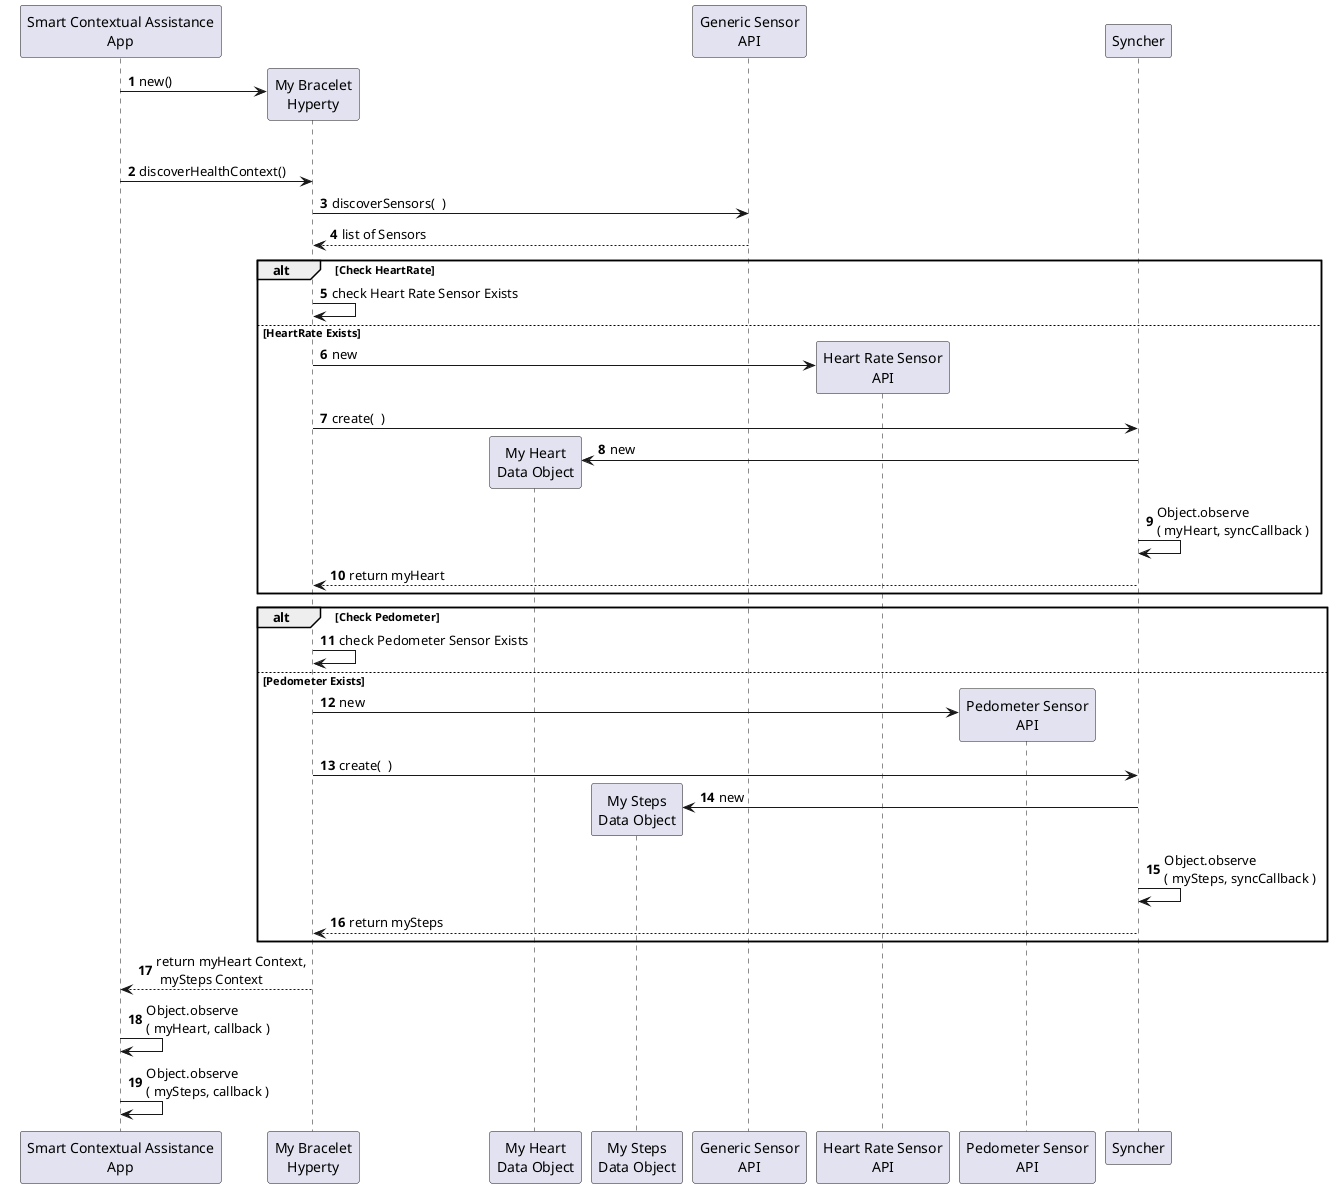 @startuml
autonumber

participant "Smart Contextual Assistance\nApp" as app

participant "My Bracelet\nHyperty" as myBra

participant "My Heart\nData Object" as myHeart

participant "My Steps\nData Object" as mySteps

participant "Generic Sensor\nAPI" as sensorAPI

participant "Heart Rate Sensor\nAPI" as heartrateAPI

participant "Pedometer Sensor\nAPI" as pedometerAPI

participant "Syncher" as sync

create myBra

app ->  myBra : new()

group discover available Context Health

app ->  myBra : discoverHealthContext()

myBra -> sensorAPI : discoverSensors(  )

myBra <-- sensorAPI : list of Sensors

alt Check HeartRate

myBra -> myBra : check Heart Rate Sensor Exists

else HeartRate Exists

create heartrateAPI

myBra -> heartrateAPI : new

myBra -> sync : create(  )

create myHeart

sync -> myHeart : new

sync -> sync : Object.observe\n( myHeart, syncCallback )

myBra <-- sync : return myHeart

end

alt Check Pedometer

myBra -> myBra : check Pedometer Sensor Exists

else Pedometer Exists

create pedometerAPI

myBra -> pedometerAPI : new

myBra -> sync : create(  )

create mySteps

sync -> mySteps : new

sync -> sync : Object.observe\n( mySteps, syncCallback )

myBra <-- sync : return mySteps

end

app <--  myBra : return myHeart Context,\n mySteps Context

app -> app : Object.observe\n( myHeart, callback )

app -> app : Object.observe\n( mySteps, callback )

@enduml
